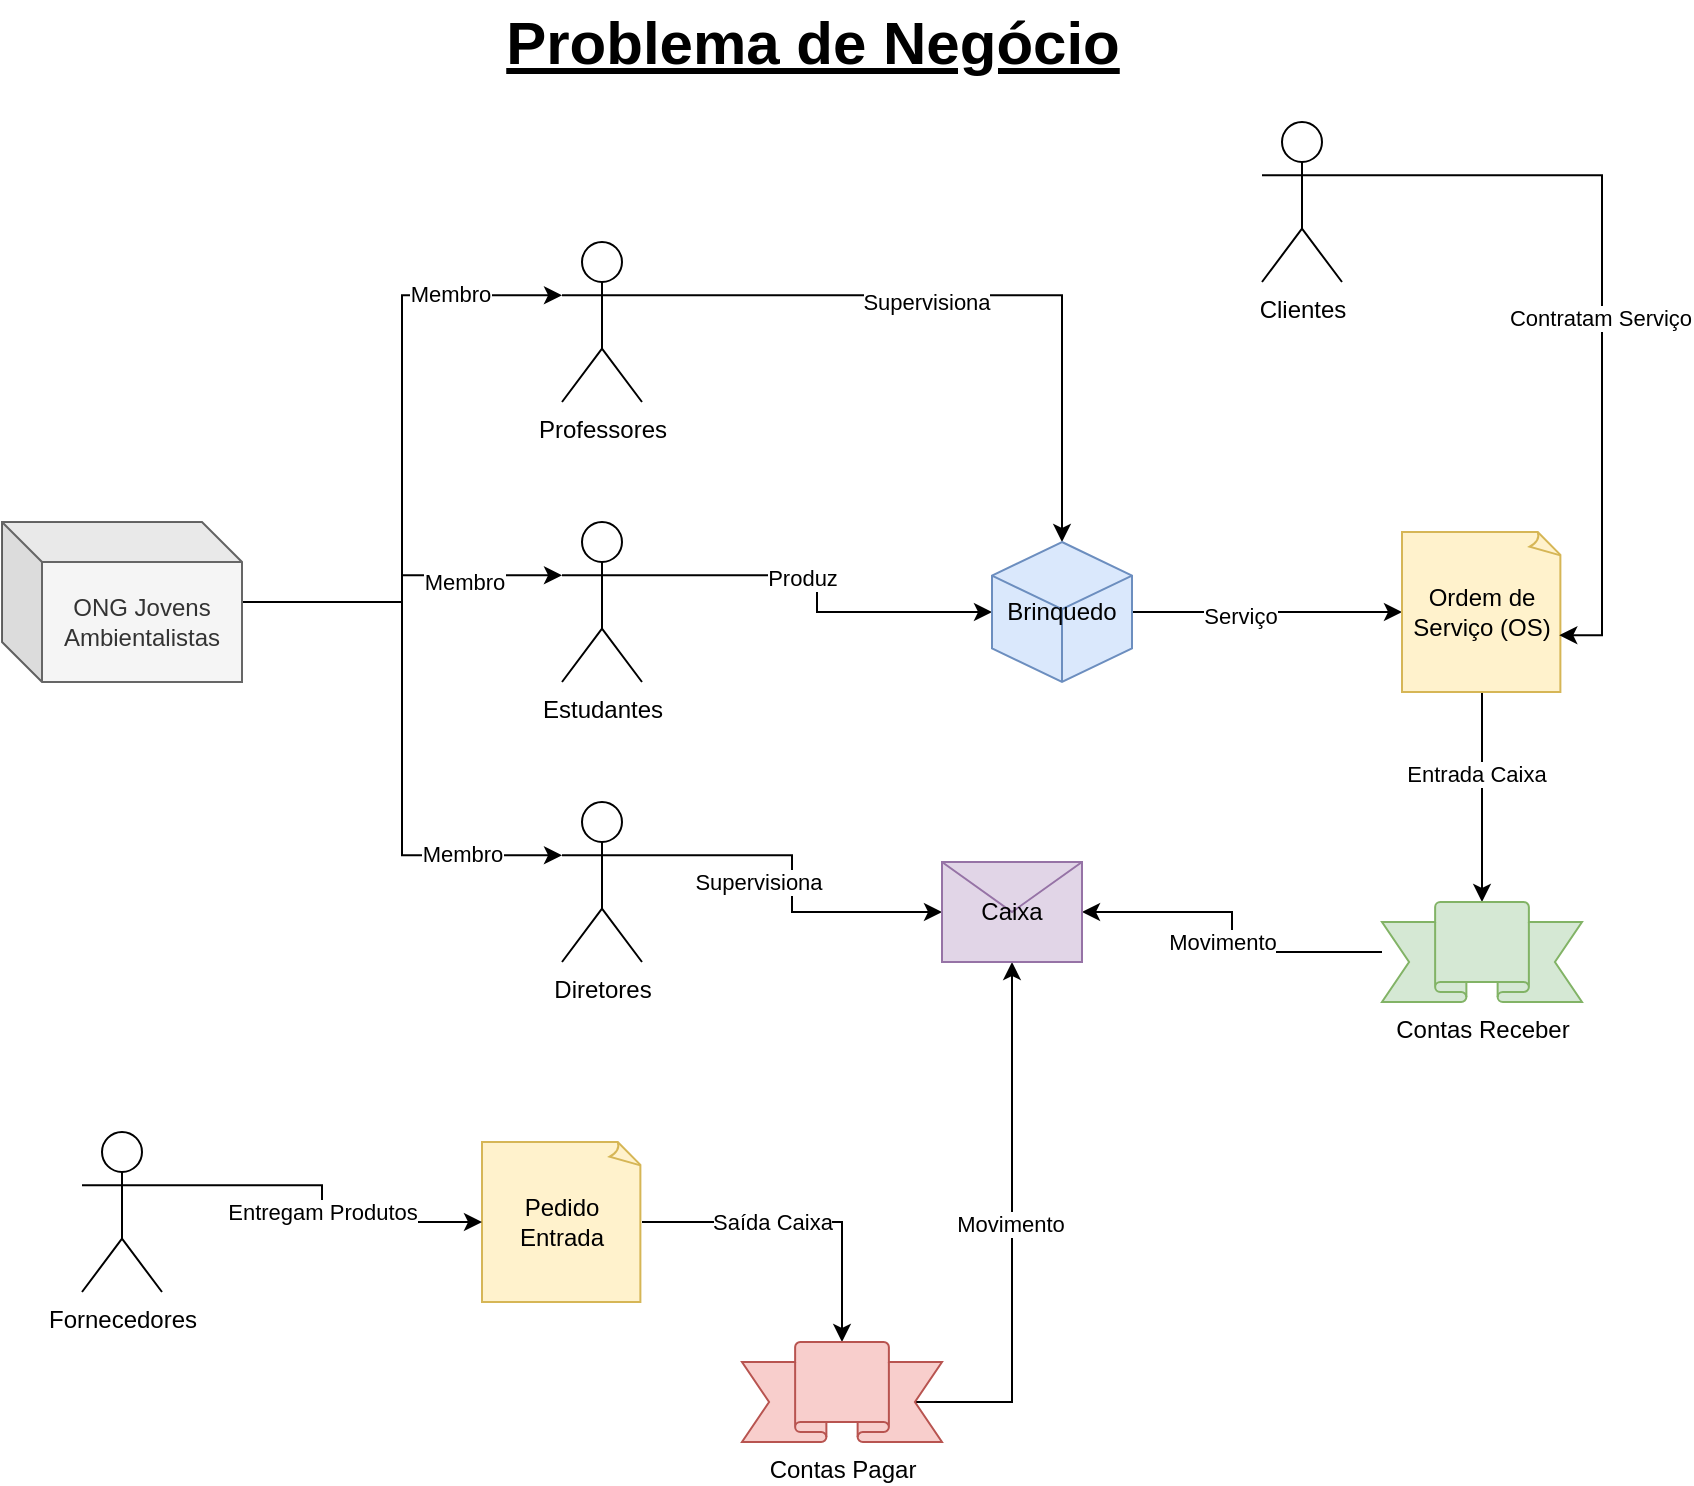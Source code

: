 <mxfile version="14.4.9" type="github">
  <diagram id="-DdKFDMro6IQg4xFct6D" name="Page-1">
    <mxGraphModel dx="1405" dy="713" grid="1" gridSize="10" guides="1" tooltips="1" connect="1" arrows="1" fold="1" page="1" pageScale="1" pageWidth="827" pageHeight="1169" math="0" shadow="0">
      <root>
        <mxCell id="0" />
        <mxCell id="1" parent="0" />
        <mxCell id="Y8yFa-wnwl8e_kZ0aNfJ-1" value="Problema de Negócio" style="text;html=1;resizable=0;autosize=1;align=center;verticalAlign=middle;points=[];rounded=0;fontStyle=5;dashed=1;shadow=0;sketch=0;glass=0;fontSize=30;direction=west;rotation=0;" vertex="1" parent="1">
          <mxGeometry x="255" y="20" width="320" height="40" as="geometry" />
        </mxCell>
        <mxCell id="Y8yFa-wnwl8e_kZ0aNfJ-40" style="edgeStyle=orthogonalEdgeStyle;rounded=0;orthogonalLoop=1;jettySize=auto;html=1;exitX=1;exitY=0.333;exitDx=0;exitDy=0;exitPerimeter=0;" edge="1" parent="1" source="Y8yFa-wnwl8e_kZ0aNfJ-2" target="Y8yFa-wnwl8e_kZ0aNfJ-10">
          <mxGeometry relative="1" as="geometry" />
        </mxCell>
        <mxCell id="Y8yFa-wnwl8e_kZ0aNfJ-41" value="Produz" style="edgeLabel;html=1;align=center;verticalAlign=middle;resizable=0;points=[];" vertex="1" connectable="0" parent="Y8yFa-wnwl8e_kZ0aNfJ-40">
          <mxGeometry x="-0.173" y="-1" relative="1" as="geometry">
            <mxPoint as="offset" />
          </mxGeometry>
        </mxCell>
        <mxCell id="Y8yFa-wnwl8e_kZ0aNfJ-2" value="Estudantes" style="shape=umlActor;verticalLabelPosition=bottom;verticalAlign=top;html=1;outlineConnect=0;" vertex="1" parent="1">
          <mxGeometry x="290" y="280" width="40" height="80" as="geometry" />
        </mxCell>
        <mxCell id="Y8yFa-wnwl8e_kZ0aNfJ-42" style="edgeStyle=orthogonalEdgeStyle;rounded=0;orthogonalLoop=1;jettySize=auto;html=1;exitX=1;exitY=0.333;exitDx=0;exitDy=0;exitPerimeter=0;" edge="1" parent="1" source="Y8yFa-wnwl8e_kZ0aNfJ-5" target="Y8yFa-wnwl8e_kZ0aNfJ-10">
          <mxGeometry relative="1" as="geometry" />
        </mxCell>
        <mxCell id="Y8yFa-wnwl8e_kZ0aNfJ-43" value="Supervisiona" style="edgeLabel;html=1;align=center;verticalAlign=middle;resizable=0;points=[];" vertex="1" connectable="0" parent="Y8yFa-wnwl8e_kZ0aNfJ-42">
          <mxGeometry x="-0.147" y="-3" relative="1" as="geometry">
            <mxPoint as="offset" />
          </mxGeometry>
        </mxCell>
        <mxCell id="Y8yFa-wnwl8e_kZ0aNfJ-5" value="Professores" style="shape=umlActor;verticalLabelPosition=bottom;verticalAlign=top;html=1;outlineConnect=0;" vertex="1" parent="1">
          <mxGeometry x="290" y="140" width="40" height="80" as="geometry" />
        </mxCell>
        <mxCell id="Y8yFa-wnwl8e_kZ0aNfJ-55" style="edgeStyle=orthogonalEdgeStyle;rounded=0;orthogonalLoop=1;jettySize=auto;html=1;exitX=1;exitY=0.333;exitDx=0;exitDy=0;exitPerimeter=0;" edge="1" parent="1" source="Y8yFa-wnwl8e_kZ0aNfJ-6" target="Y8yFa-wnwl8e_kZ0aNfJ-19">
          <mxGeometry relative="1" as="geometry" />
        </mxCell>
        <mxCell id="Y8yFa-wnwl8e_kZ0aNfJ-56" value="Supervisiona" style="edgeLabel;html=1;align=center;verticalAlign=middle;resizable=0;points=[];" vertex="1" connectable="0" parent="Y8yFa-wnwl8e_kZ0aNfJ-55">
          <mxGeometry x="-0.349" y="2" relative="1" as="geometry">
            <mxPoint y="15.31" as="offset" />
          </mxGeometry>
        </mxCell>
        <mxCell id="Y8yFa-wnwl8e_kZ0aNfJ-6" value="Diretores" style="shape=umlActor;verticalLabelPosition=bottom;verticalAlign=top;html=1;outlineConnect=0;" vertex="1" parent="1">
          <mxGeometry x="290" y="420" width="40" height="80" as="geometry" />
        </mxCell>
        <mxCell id="Y8yFa-wnwl8e_kZ0aNfJ-44" style="edgeStyle=orthogonalEdgeStyle;rounded=0;orthogonalLoop=1;jettySize=auto;html=1;" edge="1" parent="1" source="Y8yFa-wnwl8e_kZ0aNfJ-10" target="Y8yFa-wnwl8e_kZ0aNfJ-11">
          <mxGeometry relative="1" as="geometry" />
        </mxCell>
        <mxCell id="Y8yFa-wnwl8e_kZ0aNfJ-45" value="Serviço" style="edgeLabel;html=1;align=center;verticalAlign=middle;resizable=0;points=[];" vertex="1" connectable="0" parent="Y8yFa-wnwl8e_kZ0aNfJ-44">
          <mxGeometry x="-0.206" y="-2" relative="1" as="geometry">
            <mxPoint as="offset" />
          </mxGeometry>
        </mxCell>
        <mxCell id="Y8yFa-wnwl8e_kZ0aNfJ-10" value="Brinquedo" style="whiteSpace=wrap;html=1;shape=mxgraph.basic.isocube;isoAngle=15;fillColor=#dae8fc;strokeColor=#6c8ebf;" vertex="1" parent="1">
          <mxGeometry x="505" y="290" width="70" height="70" as="geometry" />
        </mxCell>
        <mxCell id="Y8yFa-wnwl8e_kZ0aNfJ-49" style="edgeStyle=orthogonalEdgeStyle;rounded=0;orthogonalLoop=1;jettySize=auto;html=1;" edge="1" parent="1" source="Y8yFa-wnwl8e_kZ0aNfJ-11" target="Y8yFa-wnwl8e_kZ0aNfJ-15">
          <mxGeometry relative="1" as="geometry" />
        </mxCell>
        <mxCell id="Y8yFa-wnwl8e_kZ0aNfJ-50" value="Entrada Caixa" style="edgeLabel;html=1;align=center;verticalAlign=middle;resizable=0;points=[];" vertex="1" connectable="0" parent="Y8yFa-wnwl8e_kZ0aNfJ-49">
          <mxGeometry x="-0.231" y="-3" relative="1" as="geometry">
            <mxPoint as="offset" />
          </mxGeometry>
        </mxCell>
        <mxCell id="Y8yFa-wnwl8e_kZ0aNfJ-11" value="Ordem de Serviço (OS)" style="whiteSpace=wrap;html=1;shape=mxgraph.basic.document;fillColor=#fff2cc;strokeColor=#d6b656;" vertex="1" parent="1">
          <mxGeometry x="710" y="285" width="80" height="80" as="geometry" />
        </mxCell>
        <mxCell id="Y8yFa-wnwl8e_kZ0aNfJ-53" style="edgeStyle=orthogonalEdgeStyle;rounded=0;orthogonalLoop=1;jettySize=auto;html=1;" edge="1" parent="1" source="Y8yFa-wnwl8e_kZ0aNfJ-13" target="Y8yFa-wnwl8e_kZ0aNfJ-14">
          <mxGeometry relative="1" as="geometry" />
        </mxCell>
        <mxCell id="Y8yFa-wnwl8e_kZ0aNfJ-54" value="Saída Caixa" style="edgeLabel;html=1;align=center;verticalAlign=middle;resizable=0;points=[];" vertex="1" connectable="0" parent="Y8yFa-wnwl8e_kZ0aNfJ-53">
          <mxGeometry x="-0.188" relative="1" as="geometry">
            <mxPoint as="offset" />
          </mxGeometry>
        </mxCell>
        <mxCell id="Y8yFa-wnwl8e_kZ0aNfJ-13" value="Pedido Entrada" style="whiteSpace=wrap;html=1;shape=mxgraph.basic.document;fillColor=#fff2cc;strokeColor=#d6b656;" vertex="1" parent="1">
          <mxGeometry x="250" y="590" width="80" height="80" as="geometry" />
        </mxCell>
        <mxCell id="Y8yFa-wnwl8e_kZ0aNfJ-57" style="edgeStyle=orthogonalEdgeStyle;rounded=0;orthogonalLoop=1;jettySize=auto;html=1;exitX=0.87;exitY=0.6;exitDx=0;exitDy=0;exitPerimeter=0;" edge="1" parent="1" source="Y8yFa-wnwl8e_kZ0aNfJ-14" target="Y8yFa-wnwl8e_kZ0aNfJ-19">
          <mxGeometry relative="1" as="geometry">
            <Array as="points">
              <mxPoint x="515" y="720" />
            </Array>
          </mxGeometry>
        </mxCell>
        <mxCell id="Y8yFa-wnwl8e_kZ0aNfJ-58" value="Movimento" style="edgeLabel;html=1;align=center;verticalAlign=middle;resizable=0;points=[];" vertex="1" connectable="0" parent="Y8yFa-wnwl8e_kZ0aNfJ-57">
          <mxGeometry x="-0.518" y="1" relative="1" as="geometry">
            <mxPoint y="-73" as="offset" />
          </mxGeometry>
        </mxCell>
        <mxCell id="Y8yFa-wnwl8e_kZ0aNfJ-14" value="Contas Pagar" style="verticalLabelPosition=bottom;verticalAlign=top;html=1;shape=mxgraph.basic.banner;fillColor=#f8cecc;strokeColor=#b85450;" vertex="1" parent="1">
          <mxGeometry x="380" y="690" width="100" height="50" as="geometry" />
        </mxCell>
        <mxCell id="Y8yFa-wnwl8e_kZ0aNfJ-59" style="edgeStyle=orthogonalEdgeStyle;rounded=0;orthogonalLoop=1;jettySize=auto;html=1;" edge="1" parent="1" source="Y8yFa-wnwl8e_kZ0aNfJ-15" target="Y8yFa-wnwl8e_kZ0aNfJ-19">
          <mxGeometry relative="1" as="geometry" />
        </mxCell>
        <mxCell id="Y8yFa-wnwl8e_kZ0aNfJ-60" value="Movimento" style="edgeLabel;html=1;align=center;verticalAlign=middle;resizable=0;points=[];" vertex="1" connectable="0" parent="Y8yFa-wnwl8e_kZ0aNfJ-59">
          <mxGeometry x="0.282" y="-3" relative="1" as="geometry">
            <mxPoint x="9" y="18" as="offset" />
          </mxGeometry>
        </mxCell>
        <mxCell id="Y8yFa-wnwl8e_kZ0aNfJ-15" value="Contas Receber" style="verticalLabelPosition=bottom;verticalAlign=top;html=1;shape=mxgraph.basic.banner;fillColor=#d5e8d4;strokeColor=#82b366;" vertex="1" parent="1">
          <mxGeometry x="700" y="470" width="100" height="50" as="geometry" />
        </mxCell>
        <mxCell id="Y8yFa-wnwl8e_kZ0aNfJ-24" style="edgeStyle=orthogonalEdgeStyle;rounded=0;orthogonalLoop=1;jettySize=auto;html=1;entryX=0;entryY=0.333;entryDx=0;entryDy=0;entryPerimeter=0;" edge="1" parent="1" source="Y8yFa-wnwl8e_kZ0aNfJ-16" target="Y8yFa-wnwl8e_kZ0aNfJ-5">
          <mxGeometry relative="1" as="geometry" />
        </mxCell>
        <mxCell id="Y8yFa-wnwl8e_kZ0aNfJ-27" value="Membro" style="edgeLabel;html=1;align=center;verticalAlign=middle;resizable=0;points=[];" vertex="1" connectable="0" parent="Y8yFa-wnwl8e_kZ0aNfJ-24">
          <mxGeometry x="0.642" y="1" relative="1" as="geometry">
            <mxPoint as="offset" />
          </mxGeometry>
        </mxCell>
        <mxCell id="Y8yFa-wnwl8e_kZ0aNfJ-25" style="edgeStyle=orthogonalEdgeStyle;rounded=0;orthogonalLoop=1;jettySize=auto;html=1;entryX=0;entryY=0.333;entryDx=0;entryDy=0;entryPerimeter=0;" edge="1" parent="1" source="Y8yFa-wnwl8e_kZ0aNfJ-16" target="Y8yFa-wnwl8e_kZ0aNfJ-2">
          <mxGeometry relative="1" as="geometry" />
        </mxCell>
        <mxCell id="Y8yFa-wnwl8e_kZ0aNfJ-28" value="Membro" style="edgeLabel;html=1;align=center;verticalAlign=middle;resizable=0;points=[];" vertex="1" connectable="0" parent="Y8yFa-wnwl8e_kZ0aNfJ-25">
          <mxGeometry x="0.342" y="-3" relative="1" as="geometry">
            <mxPoint x="7.3" y="0.31" as="offset" />
          </mxGeometry>
        </mxCell>
        <mxCell id="Y8yFa-wnwl8e_kZ0aNfJ-26" style="edgeStyle=orthogonalEdgeStyle;rounded=0;orthogonalLoop=1;jettySize=auto;html=1;entryX=0;entryY=0.333;entryDx=0;entryDy=0;entryPerimeter=0;" edge="1" parent="1" source="Y8yFa-wnwl8e_kZ0aNfJ-16" target="Y8yFa-wnwl8e_kZ0aNfJ-6">
          <mxGeometry relative="1" as="geometry" />
        </mxCell>
        <mxCell id="Y8yFa-wnwl8e_kZ0aNfJ-29" value="Membro" style="edgeLabel;html=1;align=center;verticalAlign=middle;resizable=0;points=[];" vertex="1" connectable="0" parent="Y8yFa-wnwl8e_kZ0aNfJ-26">
          <mxGeometry x="0.568" y="1" relative="1" as="geometry">
            <mxPoint x="11.7" as="offset" />
          </mxGeometry>
        </mxCell>
        <mxCell id="Y8yFa-wnwl8e_kZ0aNfJ-16" value="ONG Jovens Ambientalistas" style="shape=cube;whiteSpace=wrap;html=1;boundedLbl=1;backgroundOutline=1;darkOpacity=0.05;darkOpacity2=0.1;fillColor=#f5f5f5;strokeColor=#666666;fontColor=#333333;" vertex="1" parent="1">
          <mxGeometry x="10" y="280" width="120" height="80" as="geometry" />
        </mxCell>
        <mxCell id="Y8yFa-wnwl8e_kZ0aNfJ-47" style="edgeStyle=orthogonalEdgeStyle;rounded=0;orthogonalLoop=1;jettySize=auto;html=1;exitX=1;exitY=0.333;exitDx=0;exitDy=0;exitPerimeter=0;entryX=0.983;entryY=0.645;entryDx=0;entryDy=0;entryPerimeter=0;" edge="1" parent="1" source="Y8yFa-wnwl8e_kZ0aNfJ-17" target="Y8yFa-wnwl8e_kZ0aNfJ-11">
          <mxGeometry relative="1" as="geometry">
            <mxPoint x="800" y="340" as="targetPoint" />
            <Array as="points">
              <mxPoint x="810" y="107" />
              <mxPoint x="810" y="337" />
            </Array>
          </mxGeometry>
        </mxCell>
        <mxCell id="Y8yFa-wnwl8e_kZ0aNfJ-48" value="Contratam Serviço" style="edgeLabel;html=1;align=center;verticalAlign=middle;resizable=0;points=[];" vertex="1" connectable="0" parent="Y8yFa-wnwl8e_kZ0aNfJ-47">
          <mxGeometry x="0.053" y="-1" relative="1" as="geometry">
            <mxPoint as="offset" />
          </mxGeometry>
        </mxCell>
        <mxCell id="Y8yFa-wnwl8e_kZ0aNfJ-17" value="Clientes" style="shape=umlActor;verticalLabelPosition=bottom;verticalAlign=top;html=1;outlineConnect=0;" vertex="1" parent="1">
          <mxGeometry x="640" y="80" width="40" height="80" as="geometry" />
        </mxCell>
        <mxCell id="Y8yFa-wnwl8e_kZ0aNfJ-51" style="edgeStyle=orthogonalEdgeStyle;rounded=0;orthogonalLoop=1;jettySize=auto;html=1;exitX=1;exitY=0.333;exitDx=0;exitDy=0;exitPerimeter=0;" edge="1" parent="1" source="Y8yFa-wnwl8e_kZ0aNfJ-18" target="Y8yFa-wnwl8e_kZ0aNfJ-13">
          <mxGeometry relative="1" as="geometry" />
        </mxCell>
        <mxCell id="Y8yFa-wnwl8e_kZ0aNfJ-52" value="Entregam Produtos" style="edgeLabel;html=1;align=center;verticalAlign=middle;resizable=0;points=[];" vertex="1" connectable="0" parent="Y8yFa-wnwl8e_kZ0aNfJ-51">
          <mxGeometry x="-0.361" y="2" relative="1" as="geometry">
            <mxPoint x="23" y="15.31" as="offset" />
          </mxGeometry>
        </mxCell>
        <mxCell id="Y8yFa-wnwl8e_kZ0aNfJ-18" value="Fornecedores" style="shape=umlActor;verticalLabelPosition=bottom;verticalAlign=top;html=1;outlineConnect=0;" vertex="1" parent="1">
          <mxGeometry x="50" y="585" width="40" height="80" as="geometry" />
        </mxCell>
        <mxCell id="Y8yFa-wnwl8e_kZ0aNfJ-19" value="Caixa" style="shape=message;html=1;whiteSpace=wrap;html=1;outlineConnect=0;fillColor=#e1d5e7;strokeColor=#9673a6;" vertex="1" parent="1">
          <mxGeometry x="480" y="450" width="70" height="50" as="geometry" />
        </mxCell>
      </root>
    </mxGraphModel>
  </diagram>
</mxfile>
